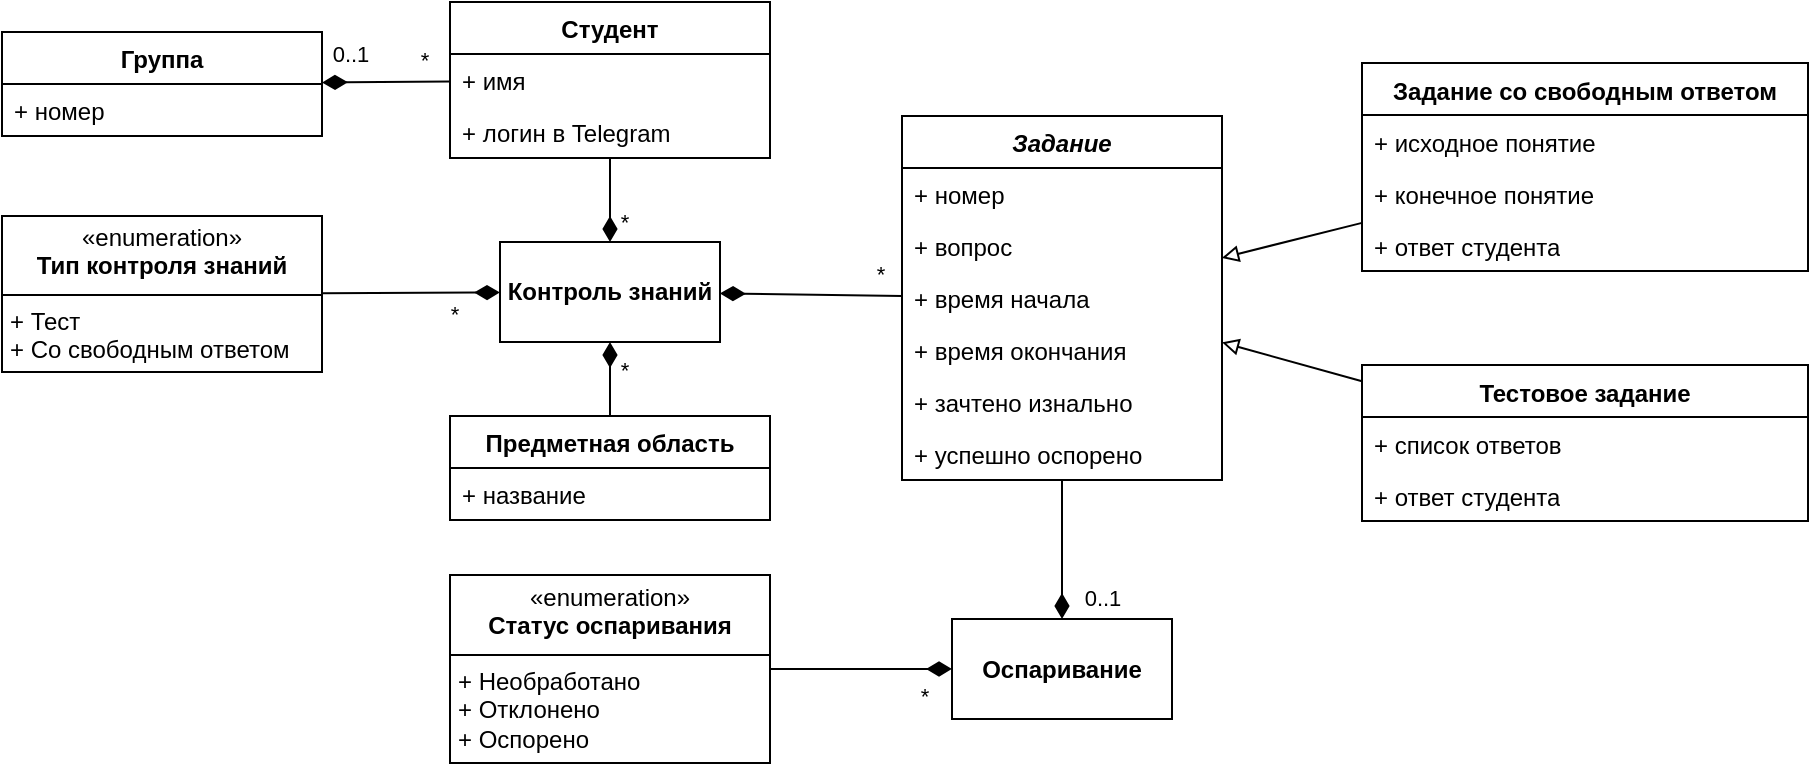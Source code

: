 <mxfile version="26.2.2">
  <diagram name="Страница — 1" id="KjR54cfUh2h--IEu27Yo">
    <mxGraphModel dx="1215" dy="828" grid="1" gridSize="10" guides="1" tooltips="1" connect="1" arrows="1" fold="1" page="1" pageScale="1" pageWidth="827" pageHeight="1169" math="0" shadow="0">
      <root>
        <mxCell id="0" />
        <mxCell id="1" parent="0" />
        <mxCell id="Y5O7ZuF1NY75remDHEEP-1" value="Студент" style="swimlane;fontStyle=1;align=center;verticalAlign=top;childLayout=stackLayout;horizontal=1;startSize=26;horizontalStack=0;resizeParent=1;resizeParentMax=0;resizeLast=0;collapsible=1;marginBottom=0;whiteSpace=wrap;html=1;" parent="1" vertex="1">
          <mxGeometry x="334" y="393" width="160" height="78" as="geometry" />
        </mxCell>
        <mxCell id="Y5O7ZuF1NY75remDHEEP-2" value="+ имя" style="text;strokeColor=none;fillColor=none;align=left;verticalAlign=top;spacingLeft=4;spacingRight=4;overflow=hidden;rotatable=0;points=[[0,0.5],[1,0.5]];portConstraint=eastwest;whiteSpace=wrap;html=1;" parent="Y5O7ZuF1NY75remDHEEP-1" vertex="1">
          <mxGeometry y="26" width="160" height="26" as="geometry" />
        </mxCell>
        <mxCell id="Y5O7ZuF1NY75remDHEEP-6" value="+ логин в Telegram" style="text;strokeColor=none;fillColor=none;align=left;verticalAlign=top;spacingLeft=4;spacingRight=4;overflow=hidden;rotatable=0;points=[[0,0.5],[1,0.5]];portConstraint=eastwest;whiteSpace=wrap;html=1;" parent="Y5O7ZuF1NY75remDHEEP-1" vertex="1">
          <mxGeometry y="52" width="160" height="26" as="geometry" />
        </mxCell>
        <mxCell id="Y5O7ZuF1NY75remDHEEP-7" value="Группа" style="swimlane;fontStyle=1;align=center;verticalAlign=top;childLayout=stackLayout;horizontal=1;startSize=26;horizontalStack=0;resizeParent=1;resizeParentMax=0;resizeLast=0;collapsible=1;marginBottom=0;whiteSpace=wrap;html=1;" parent="1" vertex="1">
          <mxGeometry x="110" y="408" width="160" height="52" as="geometry" />
        </mxCell>
        <mxCell id="Y5O7ZuF1NY75remDHEEP-8" value="+ номер" style="text;strokeColor=none;fillColor=none;align=left;verticalAlign=top;spacingLeft=4;spacingRight=4;overflow=hidden;rotatable=0;points=[[0,0.5],[1,0.5]];portConstraint=eastwest;whiteSpace=wrap;html=1;" parent="Y5O7ZuF1NY75remDHEEP-7" vertex="1">
          <mxGeometry y="26" width="160" height="26" as="geometry" />
        </mxCell>
        <mxCell id="Y5O7ZuF1NY75remDHEEP-10" value="" style="endArrow=diamondThin;endFill=1;endSize=10;html=1;rounded=0;" parent="1" source="Y5O7ZuF1NY75remDHEEP-1" target="Y5O7ZuF1NY75remDHEEP-7" edge="1">
          <mxGeometry width="160" relative="1" as="geometry">
            <mxPoint x="450" y="490" as="sourcePoint" />
            <mxPoint x="610" y="490" as="targetPoint" />
          </mxGeometry>
        </mxCell>
        <mxCell id="Y5O7ZuF1NY75remDHEEP-11" value="0..1" style="edgeLabel;html=1;align=center;verticalAlign=middle;resizable=0;points=[];" parent="Y5O7ZuF1NY75remDHEEP-10" vertex="1" connectable="0">
          <mxGeometry x="-0.845" y="1" relative="1" as="geometry">
            <mxPoint x="-45" y="-15" as="offset" />
          </mxGeometry>
        </mxCell>
        <mxCell id="Y5O7ZuF1NY75remDHEEP-12" value="*" style="edgeLabel;html=1;align=center;verticalAlign=middle;resizable=0;points=[];" parent="Y5O7ZuF1NY75remDHEEP-10" vertex="1" connectable="0">
          <mxGeometry x="0.699" y="-1" relative="1" as="geometry">
            <mxPoint x="41" y="-10" as="offset" />
          </mxGeometry>
        </mxCell>
        <mxCell id="Y5O7ZuF1NY75remDHEEP-16" value="" style="endArrow=diamondThin;endFill=1;endSize=10;html=1;rounded=0;" parent="1" source="Y5O7ZuF1NY75remDHEEP-1" target="wnISGloHh-4gImW_wK-5-1" edge="1">
          <mxGeometry width="160" relative="1" as="geometry">
            <mxPoint x="500" y="429" as="sourcePoint" />
            <mxPoint x="414" y="512" as="targetPoint" />
          </mxGeometry>
        </mxCell>
        <mxCell id="36b95QFSxjrO5mWzAh7E-31" value="*" style="edgeLabel;html=1;align=center;verticalAlign=middle;resizable=0;points=[];" parent="Y5O7ZuF1NY75remDHEEP-16" vertex="1" connectable="0">
          <mxGeometry x="0.295" y="-1" relative="1" as="geometry">
            <mxPoint x="8" y="5" as="offset" />
          </mxGeometry>
        </mxCell>
        <mxCell id="Y5O7ZuF1NY75remDHEEP-20" value="Предметная область" style="swimlane;fontStyle=1;align=center;verticalAlign=top;childLayout=stackLayout;horizontal=1;startSize=26;horizontalStack=0;resizeParent=1;resizeParentMax=0;resizeLast=0;collapsible=1;marginBottom=0;whiteSpace=wrap;html=1;" parent="1" vertex="1">
          <mxGeometry x="334" y="600" width="160" height="52" as="geometry" />
        </mxCell>
        <mxCell id="Y5O7ZuF1NY75remDHEEP-21" value="+ название" style="text;strokeColor=none;fillColor=none;align=left;verticalAlign=top;spacingLeft=4;spacingRight=4;overflow=hidden;rotatable=0;points=[[0,0.5],[1,0.5]];portConstraint=eastwest;whiteSpace=wrap;html=1;" parent="Y5O7ZuF1NY75remDHEEP-20" vertex="1">
          <mxGeometry y="26" width="160" height="26" as="geometry" />
        </mxCell>
        <mxCell id="Y5O7ZuF1NY75remDHEEP-22" value="" style="endArrow=diamondThin;endFill=1;endSize=10;html=1;rounded=0;" parent="1" source="Y5O7ZuF1NY75remDHEEP-20" target="wnISGloHh-4gImW_wK-5-1" edge="1">
          <mxGeometry width="160" relative="1" as="geometry">
            <mxPoint x="420" y="468" as="sourcePoint" />
            <mxPoint x="414" y="564" as="targetPoint" />
          </mxGeometry>
        </mxCell>
        <mxCell id="Y5O7ZuF1NY75remDHEEP-24" value="*" style="edgeLabel;html=1;align=center;verticalAlign=middle;resizable=0;points=[];" parent="Y5O7ZuF1NY75remDHEEP-22" vertex="1" connectable="0">
          <mxGeometry x="0.147" relative="1" as="geometry">
            <mxPoint x="7" y="-2" as="offset" />
          </mxGeometry>
        </mxCell>
        <mxCell id="Y5O7ZuF1NY75remDHEEP-34" value="&lt;i&gt;Задание&lt;/i&gt;" style="swimlane;fontStyle=1;align=center;verticalAlign=top;childLayout=stackLayout;horizontal=1;startSize=26;horizontalStack=0;resizeParent=1;resizeParentMax=0;resizeLast=0;collapsible=1;marginBottom=0;whiteSpace=wrap;html=1;" parent="1" vertex="1">
          <mxGeometry x="560" y="450" width="160" height="182" as="geometry" />
        </mxCell>
        <mxCell id="Y5O7ZuF1NY75remDHEEP-35" value="+ номер" style="text;strokeColor=none;fillColor=none;align=left;verticalAlign=top;spacingLeft=4;spacingRight=4;overflow=hidden;rotatable=0;points=[[0,0.5],[1,0.5]];portConstraint=eastwest;whiteSpace=wrap;html=1;" parent="Y5O7ZuF1NY75remDHEEP-34" vertex="1">
          <mxGeometry y="26" width="160" height="26" as="geometry" />
        </mxCell>
        <mxCell id="2cW49VCkHmkreCyccfTJ-1" value="+ вопрос" style="text;strokeColor=none;fillColor=none;align=left;verticalAlign=top;spacingLeft=4;spacingRight=4;overflow=hidden;rotatable=0;points=[[0,0.5],[1,0.5]];portConstraint=eastwest;whiteSpace=wrap;html=1;" parent="Y5O7ZuF1NY75remDHEEP-34" vertex="1">
          <mxGeometry y="52" width="160" height="26" as="geometry" />
        </mxCell>
        <mxCell id="Y5O7ZuF1NY75remDHEEP-38" value="+ время начала" style="text;strokeColor=none;fillColor=none;align=left;verticalAlign=top;spacingLeft=4;spacingRight=4;overflow=hidden;rotatable=0;points=[[0,0.5],[1,0.5]];portConstraint=eastwest;whiteSpace=wrap;html=1;" parent="Y5O7ZuF1NY75remDHEEP-34" vertex="1">
          <mxGeometry y="78" width="160" height="26" as="geometry" />
        </mxCell>
        <mxCell id="Y5O7ZuF1NY75remDHEEP-44" value="+ время окончания" style="text;strokeColor=none;fillColor=none;align=left;verticalAlign=top;spacingLeft=4;spacingRight=4;overflow=hidden;rotatable=0;points=[[0,0.5],[1,0.5]];portConstraint=eastwest;whiteSpace=wrap;html=1;" parent="Y5O7ZuF1NY75remDHEEP-34" vertex="1">
          <mxGeometry y="104" width="160" height="26" as="geometry" />
        </mxCell>
        <mxCell id="Y5O7ZuF1NY75remDHEEP-43" value="+ зачтено изнально" style="text;strokeColor=none;fillColor=none;align=left;verticalAlign=top;spacingLeft=4;spacingRight=4;overflow=hidden;rotatable=0;points=[[0,0.5],[1,0.5]];portConstraint=eastwest;whiteSpace=wrap;html=1;" parent="Y5O7ZuF1NY75remDHEEP-34" vertex="1">
          <mxGeometry y="130" width="160" height="26" as="geometry" />
        </mxCell>
        <mxCell id="36b95QFSxjrO5mWzAh7E-32" value="+ успешно оспорено" style="text;strokeColor=none;fillColor=none;align=left;verticalAlign=top;spacingLeft=4;spacingRight=4;overflow=hidden;rotatable=0;points=[[0,0.5],[1,0.5]];portConstraint=eastwest;whiteSpace=wrap;html=1;" parent="Y5O7ZuF1NY75remDHEEP-34" vertex="1">
          <mxGeometry y="156" width="160" height="26" as="geometry" />
        </mxCell>
        <mxCell id="Y5O7ZuF1NY75remDHEEP-46" value="&lt;b&gt;Оспаривание&lt;/b&gt;" style="html=1;whiteSpace=wrap;" parent="1" vertex="1">
          <mxGeometry x="585" y="701.5" width="110" height="50" as="geometry" />
        </mxCell>
        <mxCell id="Y5O7ZuF1NY75remDHEEP-47" value="" style="endArrow=diamondThin;endFill=1;endSize=10;html=1;rounded=0;" parent="1" source="Y5O7ZuF1NY75remDHEEP-34" target="Y5O7ZuF1NY75remDHEEP-46" edge="1">
          <mxGeometry width="160" relative="1" as="geometry">
            <mxPoint x="220" y="429" as="sourcePoint" />
            <mxPoint x="300" y="429" as="targetPoint" />
          </mxGeometry>
        </mxCell>
        <mxCell id="36b95QFSxjrO5mWzAh7E-33" value="0..1" style="edgeLabel;html=1;align=center;verticalAlign=middle;resizable=0;points=[];" parent="Y5O7ZuF1NY75remDHEEP-47" vertex="1" connectable="0">
          <mxGeometry x="0.7" y="2" relative="1" as="geometry">
            <mxPoint x="18" as="offset" />
          </mxGeometry>
        </mxCell>
        <mxCell id="Y5O7ZuF1NY75remDHEEP-50" value="&lt;p style=&quot;margin:0px;margin-top:4px;text-align:center;&quot;&gt;«enumeration»&lt;br&gt;&lt;b&gt;Статус оспаривания&lt;/b&gt;&lt;br&gt;&lt;/p&gt;&lt;hr size=&quot;1&quot; style=&quot;border-style:solid;&quot;&gt;&lt;p style=&quot;margin:0px;margin-left:4px;&quot;&gt;+ Необработано&lt;/p&gt;&lt;p style=&quot;margin:0px;margin-left:4px;&quot;&gt;+ Отклонено&lt;/p&gt;&lt;p style=&quot;margin:0px;margin-left:4px;&quot;&gt;+ Оспорено&lt;/p&gt;" style="verticalAlign=top;align=left;overflow=fill;html=1;whiteSpace=wrap;" parent="1" vertex="1">
          <mxGeometry x="334" y="679.5" width="160" height="94" as="geometry" />
        </mxCell>
        <mxCell id="Y5O7ZuF1NY75remDHEEP-51" value="" style="endArrow=diamondThin;endFill=1;endSize=10;html=1;rounded=0;" parent="1" source="Y5O7ZuF1NY75remDHEEP-50" target="Y5O7ZuF1NY75remDHEEP-46" edge="1">
          <mxGeometry width="160" relative="1" as="geometry">
            <mxPoint x="650" y="726" as="sourcePoint" />
            <mxPoint x="650" y="769" as="targetPoint" />
          </mxGeometry>
        </mxCell>
        <mxCell id="36b95QFSxjrO5mWzAh7E-35" value="*" style="edgeLabel;html=1;align=center;verticalAlign=middle;resizable=0;points=[];" parent="Y5O7ZuF1NY75remDHEEP-51" vertex="1" connectable="0">
          <mxGeometry x="0.608" relative="1" as="geometry">
            <mxPoint x="4" y="13" as="offset" />
          </mxGeometry>
        </mxCell>
        <mxCell id="36b95QFSxjrO5mWzAh7E-10" value="Задание со свободным ответом" style="swimlane;fontStyle=1;align=center;verticalAlign=top;childLayout=stackLayout;horizontal=1;startSize=26;horizontalStack=0;resizeParent=1;resizeParentMax=0;resizeLast=0;collapsible=1;marginBottom=0;whiteSpace=wrap;html=1;" parent="1" vertex="1">
          <mxGeometry x="790" y="423.5" width="223" height="104" as="geometry" />
        </mxCell>
        <mxCell id="36b95QFSxjrO5mWzAh7E-12" value="+ исходное понятие" style="text;strokeColor=none;fillColor=none;align=left;verticalAlign=top;spacingLeft=4;spacingRight=4;overflow=hidden;rotatable=0;points=[[0,0.5],[1,0.5]];portConstraint=eastwest;whiteSpace=wrap;html=1;" parent="36b95QFSxjrO5mWzAh7E-10" vertex="1">
          <mxGeometry y="26" width="223" height="26" as="geometry" />
        </mxCell>
        <mxCell id="36b95QFSxjrO5mWzAh7E-13" value="+ конечное понятие" style="text;strokeColor=none;fillColor=none;align=left;verticalAlign=top;spacingLeft=4;spacingRight=4;overflow=hidden;rotatable=0;points=[[0,0.5],[1,0.5]];portConstraint=eastwest;whiteSpace=wrap;html=1;" parent="36b95QFSxjrO5mWzAh7E-10" vertex="1">
          <mxGeometry y="52" width="223" height="26" as="geometry" />
        </mxCell>
        <mxCell id="36b95QFSxjrO5mWzAh7E-15" value="+ ответ студента" style="text;strokeColor=none;fillColor=none;align=left;verticalAlign=top;spacingLeft=4;spacingRight=4;overflow=hidden;rotatable=0;points=[[0,0.5],[1,0.5]];portConstraint=eastwest;whiteSpace=wrap;html=1;" parent="36b95QFSxjrO5mWzAh7E-10" vertex="1">
          <mxGeometry y="78" width="223" height="26" as="geometry" />
        </mxCell>
        <mxCell id="36b95QFSxjrO5mWzAh7E-19" value="Тестовое задание" style="swimlane;fontStyle=1;align=center;verticalAlign=top;childLayout=stackLayout;horizontal=1;startSize=26;horizontalStack=0;resizeParent=1;resizeParentMax=0;resizeLast=0;collapsible=1;marginBottom=0;whiteSpace=wrap;html=1;" parent="1" vertex="1">
          <mxGeometry x="790" y="574.5" width="223" height="78" as="geometry" />
        </mxCell>
        <mxCell id="36b95QFSxjrO5mWzAh7E-22" value="+ список ответов" style="text;strokeColor=none;fillColor=none;align=left;verticalAlign=top;spacingLeft=4;spacingRight=4;overflow=hidden;rotatable=0;points=[[0,0.5],[1,0.5]];portConstraint=eastwest;whiteSpace=wrap;html=1;" parent="36b95QFSxjrO5mWzAh7E-19" vertex="1">
          <mxGeometry y="26" width="223" height="26" as="geometry" />
        </mxCell>
        <mxCell id="36b95QFSxjrO5mWzAh7E-24" value="+ ответ студента" style="text;strokeColor=none;fillColor=none;align=left;verticalAlign=top;spacingLeft=4;spacingRight=4;overflow=hidden;rotatable=0;points=[[0,0.5],[1,0.5]];portConstraint=eastwest;whiteSpace=wrap;html=1;" parent="36b95QFSxjrO5mWzAh7E-19" vertex="1">
          <mxGeometry y="52" width="223" height="26" as="geometry" />
        </mxCell>
        <mxCell id="36b95QFSxjrO5mWzAh7E-26" value="&lt;p style=&quot;margin:0px;margin-top:4px;text-align:center;&quot;&gt;«enumeration»&lt;br&gt;&lt;b&gt;Тип контроля знаний&lt;/b&gt;&lt;br&gt;&lt;/p&gt;&lt;hr size=&quot;1&quot; style=&quot;border-style:solid;&quot;&gt;&lt;p style=&quot;margin:0px;margin-left:4px;&quot;&gt;+ Тест&lt;/p&gt;&lt;p style=&quot;margin:0px;margin-left:4px;&quot;&gt;+ Со свободным ответом&lt;/p&gt;" style="verticalAlign=top;align=left;overflow=fill;html=1;whiteSpace=wrap;" parent="1" vertex="1">
          <mxGeometry x="110" y="500" width="160" height="78" as="geometry" />
        </mxCell>
        <mxCell id="36b95QFSxjrO5mWzAh7E-27" value="" style="endArrow=diamondThin;endFill=1;endSize=10;html=1;rounded=0;" parent="1" source="36b95QFSxjrO5mWzAh7E-26" target="wnISGloHh-4gImW_wK-5-1" edge="1">
          <mxGeometry width="160" relative="1" as="geometry">
            <mxPoint x="504" y="777" as="sourcePoint" />
            <mxPoint x="334" y="538.357" as="targetPoint" />
          </mxGeometry>
        </mxCell>
        <mxCell id="36b95QFSxjrO5mWzAh7E-36" value="*" style="edgeLabel;html=1;align=center;verticalAlign=middle;resizable=0;points=[];" parent="36b95QFSxjrO5mWzAh7E-27" vertex="1" connectable="0">
          <mxGeometry x="0.2" y="-2" relative="1" as="geometry">
            <mxPoint x="12" y="8" as="offset" />
          </mxGeometry>
        </mxCell>
        <mxCell id="36b95QFSxjrO5mWzAh7E-28" value="" style="endArrow=block;html=1;rounded=0;endFill=0;" parent="1" source="36b95QFSxjrO5mWzAh7E-10" target="Y5O7ZuF1NY75remDHEEP-34" edge="1">
          <mxGeometry width="50" height="50" relative="1" as="geometry">
            <mxPoint x="510" y="587.5" as="sourcePoint" />
            <mxPoint x="720" y="513.167" as="targetPoint" />
          </mxGeometry>
        </mxCell>
        <mxCell id="36b95QFSxjrO5mWzAh7E-29" value="" style="endArrow=block;html=1;rounded=0;endFill=0;" parent="1" source="36b95QFSxjrO5mWzAh7E-19" target="Y5O7ZuF1NY75remDHEEP-34" edge="1">
          <mxGeometry width="50" height="50" relative="1" as="geometry">
            <mxPoint x="797" y="548.5" as="sourcePoint" />
            <mxPoint x="720" y="559.362" as="targetPoint" />
          </mxGeometry>
        </mxCell>
        <mxCell id="36b95QFSxjrO5mWzAh7E-30" value="" style="endArrow=diamondThin;endFill=1;endSize=10;html=1;rounded=0;" parent="1" source="Y5O7ZuF1NY75remDHEEP-34" target="wnISGloHh-4gImW_wK-5-1" edge="1">
          <mxGeometry width="160" relative="1" as="geometry">
            <mxPoint x="280" y="549" as="sourcePoint" />
            <mxPoint x="494" y="538" as="targetPoint" />
          </mxGeometry>
        </mxCell>
        <mxCell id="36b95QFSxjrO5mWzAh7E-34" value="*" style="edgeLabel;html=1;align=center;verticalAlign=middle;resizable=0;points=[];" parent="36b95QFSxjrO5mWzAh7E-30" vertex="1" connectable="0">
          <mxGeometry x="-0.76" relative="1" as="geometry">
            <mxPoint y="-11" as="offset" />
          </mxGeometry>
        </mxCell>
        <mxCell id="wnISGloHh-4gImW_wK-5-1" value="&lt;b&gt;Контроль знаний&lt;/b&gt;" style="html=1;whiteSpace=wrap;" parent="1" vertex="1">
          <mxGeometry x="359" y="513" width="110" height="50" as="geometry" />
        </mxCell>
      </root>
    </mxGraphModel>
  </diagram>
</mxfile>
